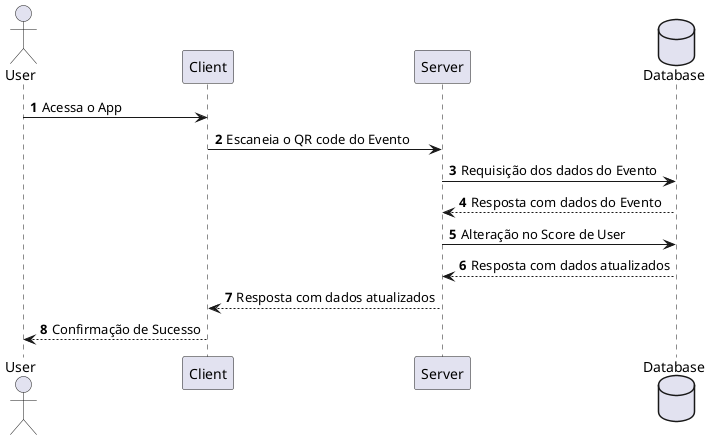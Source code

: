 @startuml
'https://plantuml.com/sequence-diagram

actor User as User
participant Client as Client
participant Server as Server
database Database as Db
autonumber

User -> Client: Acessa o App
Client -> Server: Escaneia o QR code do Evento
Server -> Db: Requisição dos dados do Evento
Db --> Server: Resposta com dados do Evento
Server -> Db: Alteração no Score de User
Db --> Server: Resposta com dados atualizados
Server --> Client: Resposta com dados atualizados
Client --> User: Confirmação de Sucesso

@enduml